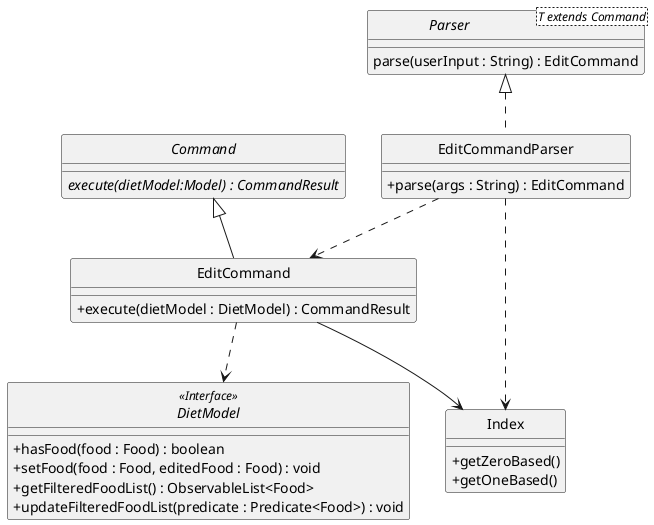 @startuml
/' @author @akhilvuputuri'/
/' Got inspiration and adapted
from https://github.com/AY1920S2-CS2103T-W12-1/main/blob/master/docs/images/DeliveredClassDiagram.png '/

skinparam backgroundColor #ffffff
skinparam classAttributeIconSize 0
hide circle


class EditCommandParser implements Parser {
    /' Methods '/
    + parse(args : String) : EditCommand
}

interface Parser<T extends Command> {
    parse(userInput : String) : EditCommand
}

abstract class Command {
    {abstract} execute(dietModel:Model) : CommandResult
}

class EditCommand extends Command {
    /' Fields '/

    /' Methods '/
    + execute(dietModel : DietModel) : CommandResult

}

interface DietModel <<Interface>> {
    + hasFood(food : Food) : boolean
    + setFood(food : Food, editedFood : Food) : void
    + getFilteredFoodList() : ObservableList<Food>
    + updateFilteredFoodList(predicate : Predicate<Food>) : void
}

class Index {
    + getZeroBased()
    + getOneBased()
}


EditCommandParser ..> EditCommand
EditCommand ..> DietModel
EditCommandParser ..> Index
EditCommand --> Index

@enduml
